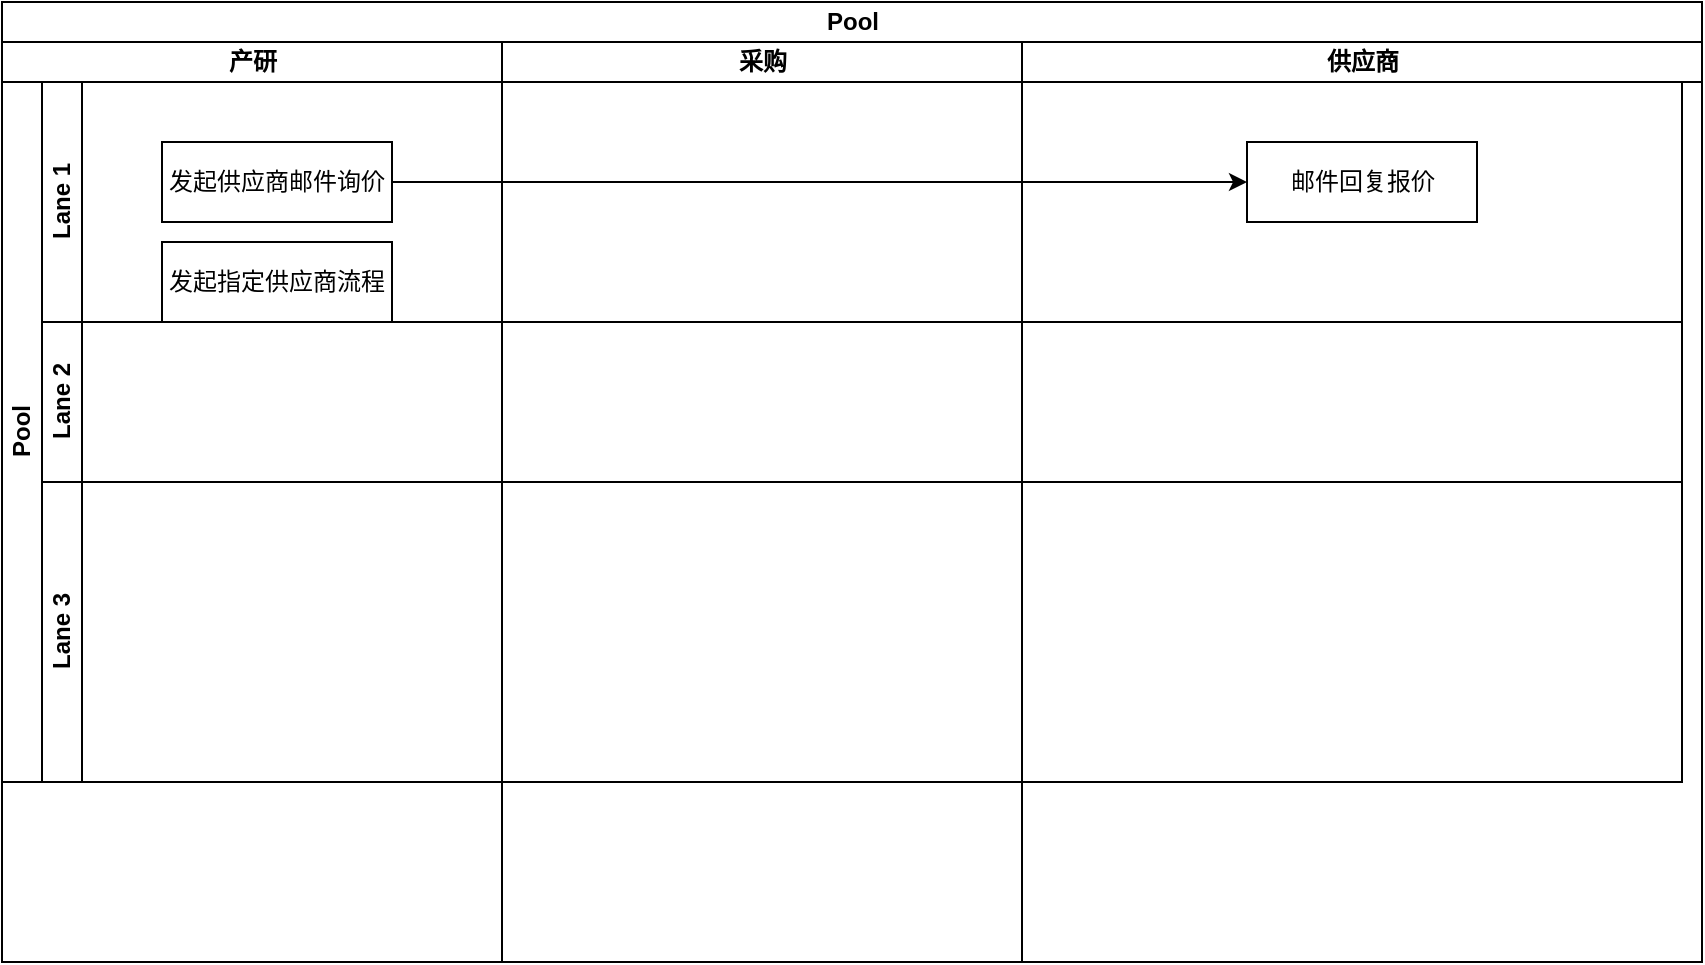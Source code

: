 <mxfile version="22.1.21" type="github">
  <diagram name="第 1 页" id="D-MB-KbhiQcWg0wlnCK3">
    <mxGraphModel dx="954" dy="615" grid="1" gridSize="10" guides="1" tooltips="1" connect="1" arrows="1" fold="1" page="1" pageScale="1" pageWidth="827" pageHeight="1169" math="0" shadow="0">
      <root>
        <mxCell id="0" />
        <mxCell id="1" parent="0" />
        <mxCell id="zCLFrVsV8dxzdzppGPiO-1" value="Pool" style="swimlane;childLayout=stackLayout;resizeParent=1;resizeParentMax=0;startSize=20;html=1;" vertex="1" parent="1">
          <mxGeometry x="100.0" y="130" width="850" height="480" as="geometry" />
        </mxCell>
        <mxCell id="zCLFrVsV8dxzdzppGPiO-2" value="产研" style="swimlane;startSize=20;html=1;" vertex="1" parent="zCLFrVsV8dxzdzppGPiO-1">
          <mxGeometry y="20" width="250" height="460" as="geometry" />
        </mxCell>
        <mxCell id="zCLFrVsV8dxzdzppGPiO-3" value="采购" style="swimlane;startSize=20;html=1;" vertex="1" parent="zCLFrVsV8dxzdzppGPiO-1">
          <mxGeometry x="250" y="20" width="260" height="460" as="geometry" />
        </mxCell>
        <mxCell id="zCLFrVsV8dxzdzppGPiO-4" value="供应商" style="swimlane;startSize=20;html=1;" vertex="1" parent="zCLFrVsV8dxzdzppGPiO-1">
          <mxGeometry x="510" y="20" width="340" height="460" as="geometry" />
        </mxCell>
        <mxCell id="zCLFrVsV8dxzdzppGPiO-6" value="Pool" style="swimlane;childLayout=stackLayout;resizeParent=1;resizeParentMax=0;horizontal=0;startSize=20;horizontalStack=0;html=1;" vertex="1" parent="1">
          <mxGeometry x="100" y="170" width="840" height="350" as="geometry" />
        </mxCell>
        <mxCell id="zCLFrVsV8dxzdzppGPiO-7" value="Lane 1" style="swimlane;startSize=20;horizontal=0;html=1;" vertex="1" parent="zCLFrVsV8dxzdzppGPiO-6">
          <mxGeometry x="20" width="820" height="120" as="geometry" />
        </mxCell>
        <mxCell id="zCLFrVsV8dxzdzppGPiO-11" style="edgeStyle=orthogonalEdgeStyle;rounded=0;orthogonalLoop=1;jettySize=auto;html=1;" edge="1" parent="zCLFrVsV8dxzdzppGPiO-7" source="zCLFrVsV8dxzdzppGPiO-5" target="zCLFrVsV8dxzdzppGPiO-10">
          <mxGeometry relative="1" as="geometry" />
        </mxCell>
        <mxCell id="zCLFrVsV8dxzdzppGPiO-5" value="发起供应商邮件询价" style="rounded=0;whiteSpace=wrap;html=1;" vertex="1" parent="zCLFrVsV8dxzdzppGPiO-7">
          <mxGeometry x="60.0" y="30" width="115" height="40" as="geometry" />
        </mxCell>
        <mxCell id="zCLFrVsV8dxzdzppGPiO-10" value="邮件回复报价" style="rounded=0;whiteSpace=wrap;html=1;" vertex="1" parent="zCLFrVsV8dxzdzppGPiO-7">
          <mxGeometry x="602.5" y="30" width="115" height="40" as="geometry" />
        </mxCell>
        <mxCell id="zCLFrVsV8dxzdzppGPiO-12" value="发起指定供应商流程" style="rounded=0;whiteSpace=wrap;html=1;" vertex="1" parent="zCLFrVsV8dxzdzppGPiO-7">
          <mxGeometry x="60.0" y="80" width="115" height="40" as="geometry" />
        </mxCell>
        <mxCell id="zCLFrVsV8dxzdzppGPiO-8" value="Lane 2" style="swimlane;startSize=20;horizontal=0;html=1;" vertex="1" parent="zCLFrVsV8dxzdzppGPiO-6">
          <mxGeometry x="20" y="120" width="820" height="80" as="geometry" />
        </mxCell>
        <mxCell id="zCLFrVsV8dxzdzppGPiO-9" value="Lane 3" style="swimlane;startSize=20;horizontal=0;html=1;" vertex="1" parent="zCLFrVsV8dxzdzppGPiO-6">
          <mxGeometry x="20" y="200" width="820" height="150" as="geometry" />
        </mxCell>
      </root>
    </mxGraphModel>
  </diagram>
</mxfile>
